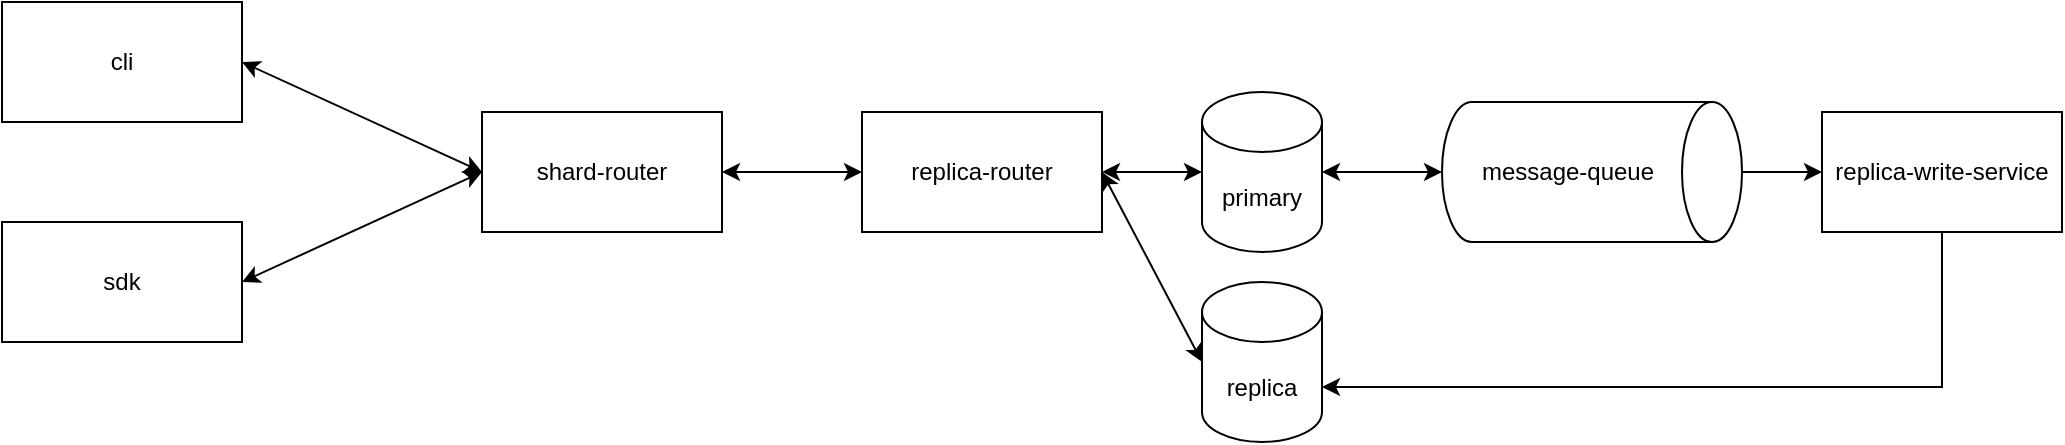 <mxfile version="28.1.1">
  <diagram name="Page-1" id="FPYwkTpCpRnSG4pSkl_z">
    <mxGraphModel dx="1981" dy="1869" grid="1" gridSize="10" guides="1" tooltips="1" connect="1" arrows="1" fold="1" page="1" pageScale="1" pageWidth="850" pageHeight="1100" math="0" shadow="0">
      <root>
        <mxCell id="0" />
        <mxCell id="1" parent="0" />
        <mxCell id="vtjO4Fiq_EEoXAfoMhhM-1" value="shard-router" style="whiteSpace=wrap;html=1;" parent="1" vertex="1">
          <mxGeometry x="-270" y="-515" width="120" height="60" as="geometry" />
        </mxCell>
        <mxCell id="vtjO4Fiq_EEoXAfoMhhM-9" value="cli" style="whiteSpace=wrap;html=1;" parent="1" vertex="1">
          <mxGeometry x="-510" y="-570" width="120" height="60" as="geometry" />
        </mxCell>
        <mxCell id="vtjO4Fiq_EEoXAfoMhhM-10" value="sdk" style="whiteSpace=wrap;html=1;" parent="1" vertex="1">
          <mxGeometry x="-510" y="-460" width="120" height="60" as="geometry" />
        </mxCell>
        <mxCell id="vtjO4Fiq_EEoXAfoMhhM-15" value="" style="endArrow=classic;startArrow=classic;html=1;rounded=0;exitX=1;exitY=0.5;exitDx=0;exitDy=0;entryX=0;entryY=0.5;entryDx=0;entryDy=0;" parent="1" source="vtjO4Fiq_EEoXAfoMhhM-9" target="vtjO4Fiq_EEoXAfoMhhM-1" edge="1">
          <mxGeometry width="50" height="50" relative="1" as="geometry">
            <mxPoint x="-220" y="-455" as="sourcePoint" />
            <mxPoint x="-170" y="-505" as="targetPoint" />
          </mxGeometry>
        </mxCell>
        <mxCell id="vtjO4Fiq_EEoXAfoMhhM-16" value="" style="endArrow=classic;startArrow=classic;html=1;rounded=0;exitX=1;exitY=0.5;exitDx=0;exitDy=0;entryX=0;entryY=0.5;entryDx=0;entryDy=0;" parent="1" source="vtjO4Fiq_EEoXAfoMhhM-10" edge="1" target="vtjO4Fiq_EEoXAfoMhhM-1">
          <mxGeometry width="50" height="50" relative="1" as="geometry">
            <mxPoint x="-350" y="-655" as="sourcePoint" />
            <mxPoint x="-270" y="-485" as="targetPoint" />
          </mxGeometry>
        </mxCell>
        <mxCell id="KWuHYRQMg_IsX-tZYb9b-2" value="replica-router" style="whiteSpace=wrap;html=1;" parent="1" vertex="1">
          <mxGeometry x="-80" y="-515" width="120" height="60" as="geometry" />
        </mxCell>
        <mxCell id="KWuHYRQMg_IsX-tZYb9b-20" value="primary" style="shape=cylinder3;whiteSpace=wrap;html=1;boundedLbl=1;backgroundOutline=1;size=15;" parent="1" vertex="1">
          <mxGeometry x="90" y="-525" width="60" height="80" as="geometry" />
        </mxCell>
        <mxCell id="KWuHYRQMg_IsX-tZYb9b-21" value="replica" style="shape=cylinder3;whiteSpace=wrap;html=1;boundedLbl=1;backgroundOutline=1;size=15;" parent="1" vertex="1">
          <mxGeometry x="90" y="-430" width="60" height="80" as="geometry" />
        </mxCell>
        <mxCell id="KWuHYRQMg_IsX-tZYb9b-23" value="message-queue" style="shape=cylinder3;whiteSpace=wrap;html=1;boundedLbl=1;backgroundOutline=1;size=15;direction=south;" parent="1" vertex="1">
          <mxGeometry x="210" y="-520" width="150" height="70" as="geometry" />
        </mxCell>
        <mxCell id="KWuHYRQMg_IsX-tZYb9b-25" value="" style="endArrow=classic;html=1;rounded=0;exitX=0.5;exitY=0;exitDx=0;exitDy=0;exitPerimeter=0;entryX=0;entryY=0.5;entryDx=0;entryDy=0;" parent="1" source="KWuHYRQMg_IsX-tZYb9b-23" target="KWuHYRQMg_IsX-tZYb9b-26" edge="1">
          <mxGeometry width="50" height="50" relative="1" as="geometry">
            <mxPoint x="-10" y="-360" as="sourcePoint" />
            <mxPoint x="460" y="-485" as="targetPoint" />
          </mxGeometry>
        </mxCell>
        <mxCell id="KWuHYRQMg_IsX-tZYb9b-26" value="replica-write-service" style="whiteSpace=wrap;html=1;" parent="1" vertex="1">
          <mxGeometry x="400" y="-515" width="120" height="60" as="geometry" />
        </mxCell>
        <mxCell id="EYG0jpqOQRrYR-XGWeUT-4" value="" style="endArrow=classic;startArrow=classic;html=1;rounded=0;entryX=0;entryY=0.5;entryDx=0;entryDy=0;exitX=1;exitY=0.5;exitDx=0;exitDy=0;" edge="1" parent="1" source="vtjO4Fiq_EEoXAfoMhhM-1" target="KWuHYRQMg_IsX-tZYb9b-2">
          <mxGeometry width="50" height="50" relative="1" as="geometry">
            <mxPoint x="70" y="-410" as="sourcePoint" />
            <mxPoint x="120" y="-460" as="targetPoint" />
          </mxGeometry>
        </mxCell>
        <mxCell id="EYG0jpqOQRrYR-XGWeUT-5" value="" style="endArrow=classic;startArrow=classic;html=1;rounded=0;entryX=0;entryY=0.5;entryDx=0;entryDy=0;entryPerimeter=0;exitX=1;exitY=0.5;exitDx=0;exitDy=0;" edge="1" parent="1" source="KWuHYRQMg_IsX-tZYb9b-2" target="KWuHYRQMg_IsX-tZYb9b-20">
          <mxGeometry width="50" height="50" relative="1" as="geometry">
            <mxPoint x="-80" y="-440" as="sourcePoint" />
            <mxPoint x="-30" y="-490" as="targetPoint" />
          </mxGeometry>
        </mxCell>
        <mxCell id="EYG0jpqOQRrYR-XGWeUT-7" value="" style="endArrow=classic;startArrow=classic;html=1;rounded=0;entryX=0.5;entryY=1;entryDx=0;entryDy=0;entryPerimeter=0;exitX=1;exitY=0.5;exitDx=0;exitDy=0;exitPerimeter=0;" edge="1" parent="1" source="KWuHYRQMg_IsX-tZYb9b-20" target="KWuHYRQMg_IsX-tZYb9b-23">
          <mxGeometry width="50" height="50" relative="1" as="geometry">
            <mxPoint x="70" y="-440" as="sourcePoint" />
            <mxPoint x="120" y="-490" as="targetPoint" />
          </mxGeometry>
        </mxCell>
        <mxCell id="EYG0jpqOQRrYR-XGWeUT-8" value="" style="endArrow=classic;startArrow=classic;html=1;rounded=0;exitX=1;exitY=0.5;exitDx=0;exitDy=0;entryX=0;entryY=0.5;entryDx=0;entryDy=0;entryPerimeter=0;" edge="1" parent="1" source="KWuHYRQMg_IsX-tZYb9b-2" target="KWuHYRQMg_IsX-tZYb9b-21">
          <mxGeometry width="50" height="50" relative="1" as="geometry">
            <mxPoint x="90" y="-430" as="sourcePoint" />
            <mxPoint x="140" y="-480" as="targetPoint" />
          </mxGeometry>
        </mxCell>
        <mxCell id="EYG0jpqOQRrYR-XGWeUT-9" style="edgeStyle=orthogonalEdgeStyle;rounded=0;orthogonalLoop=1;jettySize=auto;html=1;exitX=0.5;exitY=1;exitDx=0;exitDy=0;entryX=1;entryY=0;entryDx=0;entryDy=52.5;entryPerimeter=0;" edge="1" parent="1" source="KWuHYRQMg_IsX-tZYb9b-26" target="KWuHYRQMg_IsX-tZYb9b-21">
          <mxGeometry relative="1" as="geometry" />
        </mxCell>
      </root>
    </mxGraphModel>
  </diagram>
</mxfile>

